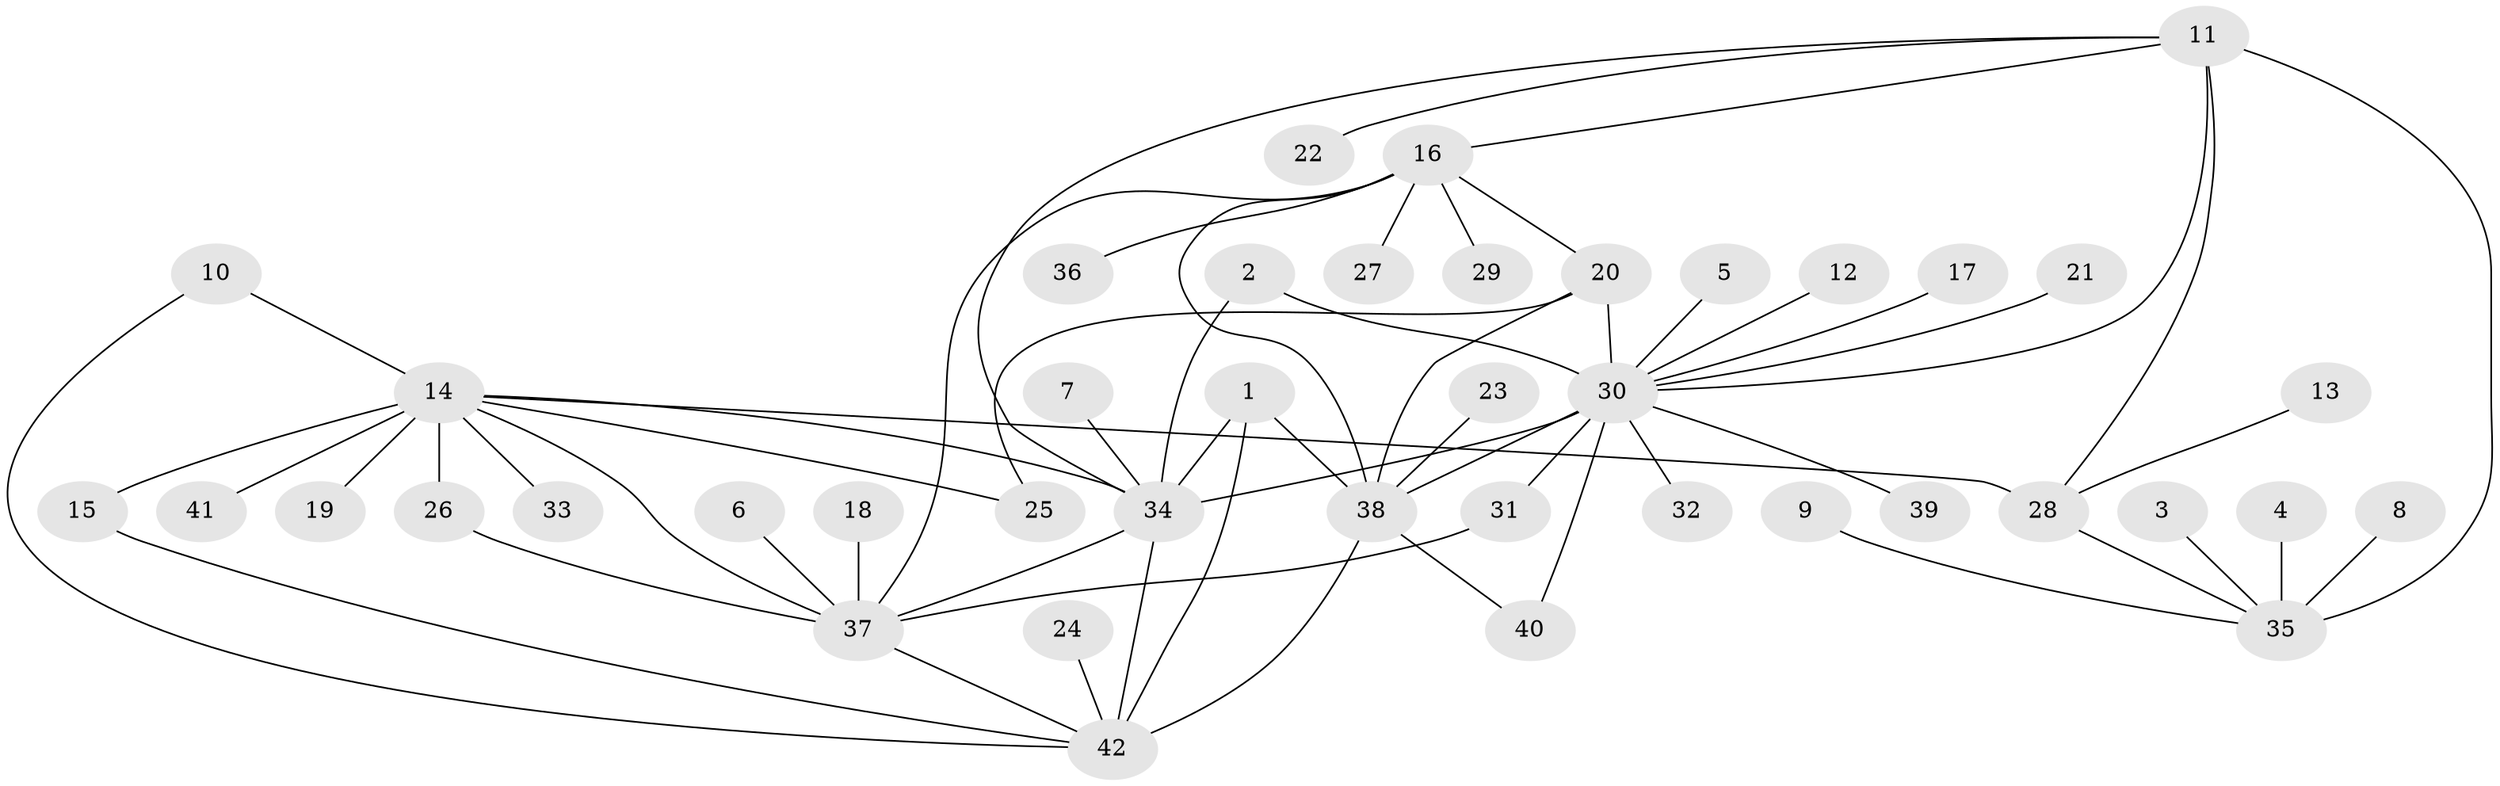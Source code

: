 // original degree distribution, {5: 0.05, 8: 0.025, 7: 0.075, 9: 0.0375, 4: 0.025, 6: 0.0125, 11: 0.0125, 10: 0.0125, 3: 0.0375, 2: 0.175, 1: 0.5375}
// Generated by graph-tools (version 1.1) at 2025/50/03/09/25 03:50:34]
// undirected, 42 vertices, 60 edges
graph export_dot {
graph [start="1"]
  node [color=gray90,style=filled];
  1;
  2;
  3;
  4;
  5;
  6;
  7;
  8;
  9;
  10;
  11;
  12;
  13;
  14;
  15;
  16;
  17;
  18;
  19;
  20;
  21;
  22;
  23;
  24;
  25;
  26;
  27;
  28;
  29;
  30;
  31;
  32;
  33;
  34;
  35;
  36;
  37;
  38;
  39;
  40;
  41;
  42;
  1 -- 34 [weight=2.0];
  1 -- 38 [weight=1.0];
  1 -- 42 [weight=1.0];
  2 -- 30 [weight=1.0];
  2 -- 34 [weight=1.0];
  3 -- 35 [weight=1.0];
  4 -- 35 [weight=1.0];
  5 -- 30 [weight=1.0];
  6 -- 37 [weight=1.0];
  7 -- 34 [weight=1.0];
  8 -- 35 [weight=1.0];
  9 -- 35 [weight=1.0];
  10 -- 14 [weight=1.0];
  10 -- 42 [weight=1.0];
  11 -- 16 [weight=1.0];
  11 -- 22 [weight=1.0];
  11 -- 28 [weight=2.0];
  11 -- 30 [weight=1.0];
  11 -- 34 [weight=1.0];
  11 -- 35 [weight=2.0];
  12 -- 30 [weight=1.0];
  13 -- 28 [weight=1.0];
  14 -- 15 [weight=2.0];
  14 -- 19 [weight=1.0];
  14 -- 25 [weight=1.0];
  14 -- 26 [weight=2.0];
  14 -- 28 [weight=1.0];
  14 -- 33 [weight=1.0];
  14 -- 34 [weight=1.0];
  14 -- 37 [weight=2.0];
  14 -- 41 [weight=1.0];
  15 -- 42 [weight=1.0];
  16 -- 20 [weight=2.0];
  16 -- 27 [weight=1.0];
  16 -- 29 [weight=1.0];
  16 -- 36 [weight=1.0];
  16 -- 37 [weight=1.0];
  16 -- 38 [weight=2.0];
  17 -- 30 [weight=1.0];
  18 -- 37 [weight=1.0];
  20 -- 25 [weight=1.0];
  20 -- 30 [weight=1.0];
  20 -- 38 [weight=1.0];
  21 -- 30 [weight=1.0];
  23 -- 38 [weight=1.0];
  24 -- 42 [weight=1.0];
  26 -- 37 [weight=1.0];
  28 -- 35 [weight=1.0];
  30 -- 31 [weight=3.0];
  30 -- 32 [weight=1.0];
  30 -- 34 [weight=1.0];
  30 -- 38 [weight=1.0];
  30 -- 39 [weight=1.0];
  30 -- 40 [weight=1.0];
  31 -- 37 [weight=1.0];
  34 -- 37 [weight=1.0];
  34 -- 42 [weight=2.0];
  37 -- 42 [weight=1.0];
  38 -- 40 [weight=1.0];
  38 -- 42 [weight=1.0];
}
